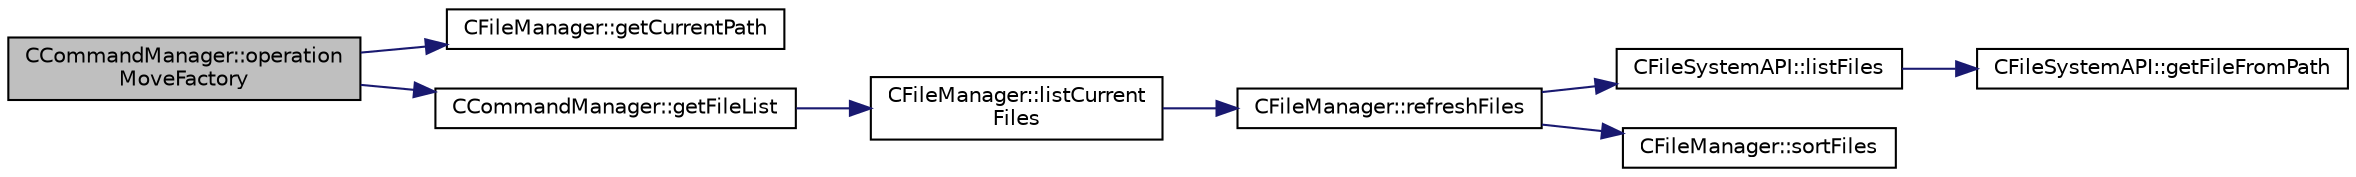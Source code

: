 digraph "CCommandManager::operationMoveFactory"
{
 // LATEX_PDF_SIZE
  edge [fontname="Helvetica",fontsize="10",labelfontname="Helvetica",labelfontsize="10"];
  node [fontname="Helvetica",fontsize="10",shape=record];
  rankdir="LR";
  Node1 [label="CCommandManager::operation\lMoveFactory",height=0.2,width=0.4,color="black", fillcolor="grey75", style="filled", fontcolor="black",tooltip=" "];
  Node1 -> Node2 [color="midnightblue",fontsize="10",style="solid",fontname="Helvetica"];
  Node2 [label="CFileManager::getCurrentPath",height=0.2,width=0.4,color="black", fillcolor="white", style="filled",URL="$classCFileManager.html#aac576b990e61789c354c83e84ed5645d",tooltip=" "];
  Node1 -> Node3 [color="midnightblue",fontsize="10",style="solid",fontname="Helvetica"];
  Node3 [label="CCommandManager::getFileList",height=0.2,width=0.4,color="black", fillcolor="white", style="filled",URL="$classCCommandManager.html#a5c21aa796960f973da02591e3dfc3f4e",tooltip=" "];
  Node3 -> Node4 [color="midnightblue",fontsize="10",style="solid",fontname="Helvetica"];
  Node4 [label="CFileManager::listCurrent\lFiles",height=0.2,width=0.4,color="black", fillcolor="white", style="filled",URL="$classCFileManager.html#a1c70fbd10852e0dca8bb066686129b00",tooltip=" "];
  Node4 -> Node5 [color="midnightblue",fontsize="10",style="solid",fontname="Helvetica"];
  Node5 [label="CFileManager::refreshFiles",height=0.2,width=0.4,color="black", fillcolor="white", style="filled",URL="$classCFileManager.html#a739d78e2f8fdf7e8f86e1bdece9702fd",tooltip=" "];
  Node5 -> Node6 [color="midnightblue",fontsize="10",style="solid",fontname="Helvetica"];
  Node6 [label="CFileSystemAPI::listFiles",height=0.2,width=0.4,color="black", fillcolor="white", style="filled",URL="$classCFileSystemAPI.html#a01982170a8917d4f080710c39a86aeb0",tooltip=" "];
  Node6 -> Node7 [color="midnightblue",fontsize="10",style="solid",fontname="Helvetica"];
  Node7 [label="CFileSystemAPI::getFileFromPath",height=0.2,width=0.4,color="black", fillcolor="white", style="filled",URL="$classCFileSystemAPI.html#a367959d77505b73ea292806d12510744",tooltip=" "];
  Node5 -> Node8 [color="midnightblue",fontsize="10",style="solid",fontname="Helvetica"];
  Node8 [label="CFileManager::sortFiles",height=0.2,width=0.4,color="black", fillcolor="white", style="filled",URL="$classCFileManager.html#abdbd0f778f8d08bde297ba6caa25fc84",tooltip=" "];
}
